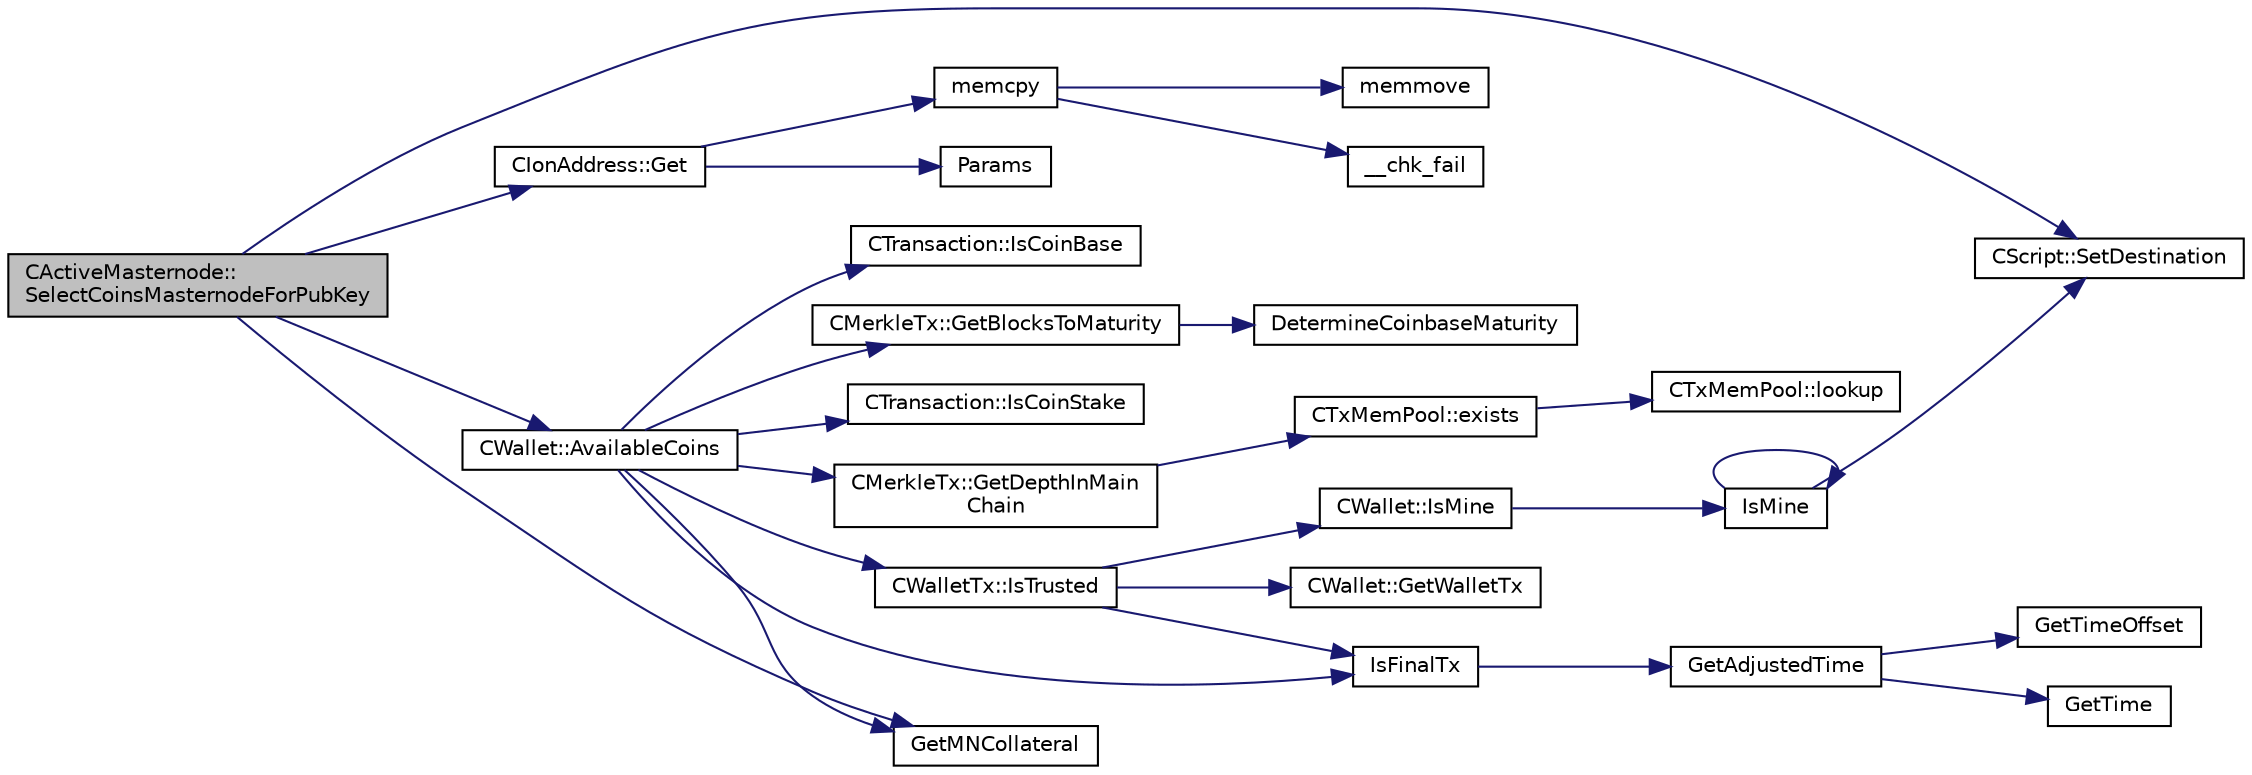 digraph "CActiveMasternode::SelectCoinsMasternodeForPubKey"
{
  edge [fontname="Helvetica",fontsize="10",labelfontname="Helvetica",labelfontsize="10"];
  node [fontname="Helvetica",fontsize="10",shape=record];
  rankdir="LR";
  Node525 [label="CActiveMasternode::\lSelectCoinsMasternodeForPubKey",height=0.2,width=0.4,color="black", fillcolor="grey75", style="filled", fontcolor="black"];
  Node525 -> Node526 [color="midnightblue",fontsize="10",style="solid",fontname="Helvetica"];
  Node526 [label="CScript::SetDestination",height=0.2,width=0.4,color="black", fillcolor="white", style="filled",URL="$d9/d4b/class_c_script.html#ad1b5a9077241aa06116040c4f1b7c31e"];
  Node525 -> Node527 [color="midnightblue",fontsize="10",style="solid",fontname="Helvetica"];
  Node527 [label="CIonAddress::Get",height=0.2,width=0.4,color="black", fillcolor="white", style="filled",URL="$d1/de4/class_c_ion_address.html#aa70f9899f0a3cf37e4a87483db5cf99d"];
  Node527 -> Node528 [color="midnightblue",fontsize="10",style="solid",fontname="Helvetica"];
  Node528 [label="memcpy",height=0.2,width=0.4,color="black", fillcolor="white", style="filled",URL="$d5/d9f/glibc__compat_8cpp.html#a0f46826ab0466591e136db24394923cf"];
  Node528 -> Node529 [color="midnightblue",fontsize="10",style="solid",fontname="Helvetica"];
  Node529 [label="memmove",height=0.2,width=0.4,color="black", fillcolor="white", style="filled",URL="$d5/d9f/glibc__compat_8cpp.html#a9778d49e9029dd75bc53ecbbf9f5e9a1"];
  Node528 -> Node530 [color="midnightblue",fontsize="10",style="solid",fontname="Helvetica"];
  Node530 [label="__chk_fail",height=0.2,width=0.4,color="black", fillcolor="white", style="filled",URL="$d5/d9f/glibc__compat_8cpp.html#a424ac71631da5ada2976630ff67051d1"];
  Node527 -> Node531 [color="midnightblue",fontsize="10",style="solid",fontname="Helvetica"];
  Node531 [label="Params",height=0.2,width=0.4,color="black", fillcolor="white", style="filled",URL="$df/dbf/chainparams_8cpp.html#ace5c5b706d71a324a417dd2db394fd4a",tooltip="Return the currently selected parameters. "];
  Node525 -> Node532 [color="midnightblue",fontsize="10",style="solid",fontname="Helvetica"];
  Node532 [label="CWallet::AvailableCoins",height=0.2,width=0.4,color="black", fillcolor="white", style="filled",URL="$d2/de5/class_c_wallet.html#a0f950dede91de2be32ea8c43a40469ab"];
  Node532 -> Node533 [color="midnightblue",fontsize="10",style="solid",fontname="Helvetica"];
  Node533 [label="IsFinalTx",height=0.2,width=0.4,color="black", fillcolor="white", style="filled",URL="$df/d0a/main_8cpp.html#adc332cd7ac94e639bb4239618341be19"];
  Node533 -> Node534 [color="midnightblue",fontsize="10",style="solid",fontname="Helvetica"];
  Node534 [label="GetAdjustedTime",height=0.2,width=0.4,color="black", fillcolor="white", style="filled",URL="$df/d2d/util_8cpp.html#a09f81b9c7650f898cf3cf305b87547e6"];
  Node534 -> Node535 [color="midnightblue",fontsize="10",style="solid",fontname="Helvetica"];
  Node535 [label="GetTime",height=0.2,width=0.4,color="black", fillcolor="white", style="filled",URL="$df/d2d/util_8cpp.html#a46fac5fba8ba905b5f9acb364f5d8c6f"];
  Node534 -> Node536 [color="midnightblue",fontsize="10",style="solid",fontname="Helvetica"];
  Node536 [label="GetTimeOffset",height=0.2,width=0.4,color="black", fillcolor="white", style="filled",URL="$df/d2d/util_8cpp.html#a50ca5344c75631267633f15cfe5e983e"];
  Node532 -> Node537 [color="midnightblue",fontsize="10",style="solid",fontname="Helvetica"];
  Node537 [label="CWalletTx::IsTrusted",height=0.2,width=0.4,color="black", fillcolor="white", style="filled",URL="$d6/d53/class_c_wallet_tx.html#a71efb0d5b5def8ae00a1d74b8741bfcb"];
  Node537 -> Node533 [color="midnightblue",fontsize="10",style="solid",fontname="Helvetica"];
  Node537 -> Node538 [color="midnightblue",fontsize="10",style="solid",fontname="Helvetica"];
  Node538 [label="CWallet::GetWalletTx",height=0.2,width=0.4,color="black", fillcolor="white", style="filled",URL="$d2/de5/class_c_wallet.html#ac496716bb889a5934fa27398aeb2330a"];
  Node537 -> Node539 [color="midnightblue",fontsize="10",style="solid",fontname="Helvetica"];
  Node539 [label="CWallet::IsMine",height=0.2,width=0.4,color="black", fillcolor="white", style="filled",URL="$d2/de5/class_c_wallet.html#a4eada57edc1c443564b8cc9b853d955c"];
  Node539 -> Node540 [color="midnightblue",fontsize="10",style="solid",fontname="Helvetica"];
  Node540 [label="IsMine",height=0.2,width=0.4,color="black", fillcolor="white", style="filled",URL="$dd/d0f/script_8cpp.html#adc59cf67d903c1ba1ef225561b85bfce"];
  Node540 -> Node526 [color="midnightblue",fontsize="10",style="solid",fontname="Helvetica"];
  Node540 -> Node540 [color="midnightblue",fontsize="10",style="solid",fontname="Helvetica"];
  Node532 -> Node541 [color="midnightblue",fontsize="10",style="solid",fontname="Helvetica"];
  Node541 [label="CTransaction::IsCoinBase",height=0.2,width=0.4,color="black", fillcolor="white", style="filled",URL="$df/d43/class_c_transaction.html#a96256e8ac1bf79ad9c057e48c41132dd"];
  Node532 -> Node542 [color="midnightblue",fontsize="10",style="solid",fontname="Helvetica"];
  Node542 [label="CMerkleTx::GetBlocksToMaturity",height=0.2,width=0.4,color="black", fillcolor="white", style="filled",URL="$d1/dff/class_c_merkle_tx.html#a69ebd437f7b44169659c3527fe73b6ab"];
  Node542 -> Node543 [color="midnightblue",fontsize="10",style="solid",fontname="Helvetica"];
  Node543 [label="DetermineCoinbaseMaturity",height=0.2,width=0.4,color="black", fillcolor="white", style="filled",URL="$d1/d08/proofs_8cpp.html#a97478c8207cae73889a6b1fbbc3c67e3",tooltip="Determine Coinbase Maturity (generally not a good idea - done so to increase speed) ..."];
  Node532 -> Node544 [color="midnightblue",fontsize="10",style="solid",fontname="Helvetica"];
  Node544 [label="CTransaction::IsCoinStake",height=0.2,width=0.4,color="black", fillcolor="white", style="filled",URL="$df/d43/class_c_transaction.html#ace4278a41a296d40dcf5fb2b9cf007ec"];
  Node532 -> Node545 [color="midnightblue",fontsize="10",style="solid",fontname="Helvetica"];
  Node545 [label="CMerkleTx::GetDepthInMain\lChain",height=0.2,width=0.4,color="black", fillcolor="white", style="filled",URL="$d1/dff/class_c_merkle_tx.html#a887a9f1a0b7fc64b43e42cec76b38ef9"];
  Node545 -> Node546 [color="midnightblue",fontsize="10",style="solid",fontname="Helvetica"];
  Node546 [label="CTxMemPool::exists",height=0.2,width=0.4,color="black", fillcolor="white", style="filled",URL="$db/d98/class_c_tx_mem_pool.html#a8b7a13b5289ab839d4460f41a7da9789"];
  Node546 -> Node547 [color="midnightblue",fontsize="10",style="solid",fontname="Helvetica"];
  Node547 [label="CTxMemPool::lookup",height=0.2,width=0.4,color="black", fillcolor="white", style="filled",URL="$db/d98/class_c_tx_mem_pool.html#ad6d9966cdeb4b6586f7186e709b4e77e"];
  Node532 -> Node548 [color="midnightblue",fontsize="10",style="solid",fontname="Helvetica"];
  Node548 [label="GetMNCollateral",height=0.2,width=0.4,color="black", fillcolor="white", style="filled",URL="$d4/dbf/main_8h.html#a7ecfeb5987564d84c46a6715d4c3a2df"];
  Node525 -> Node548 [color="midnightblue",fontsize="10",style="solid",fontname="Helvetica"];
}
